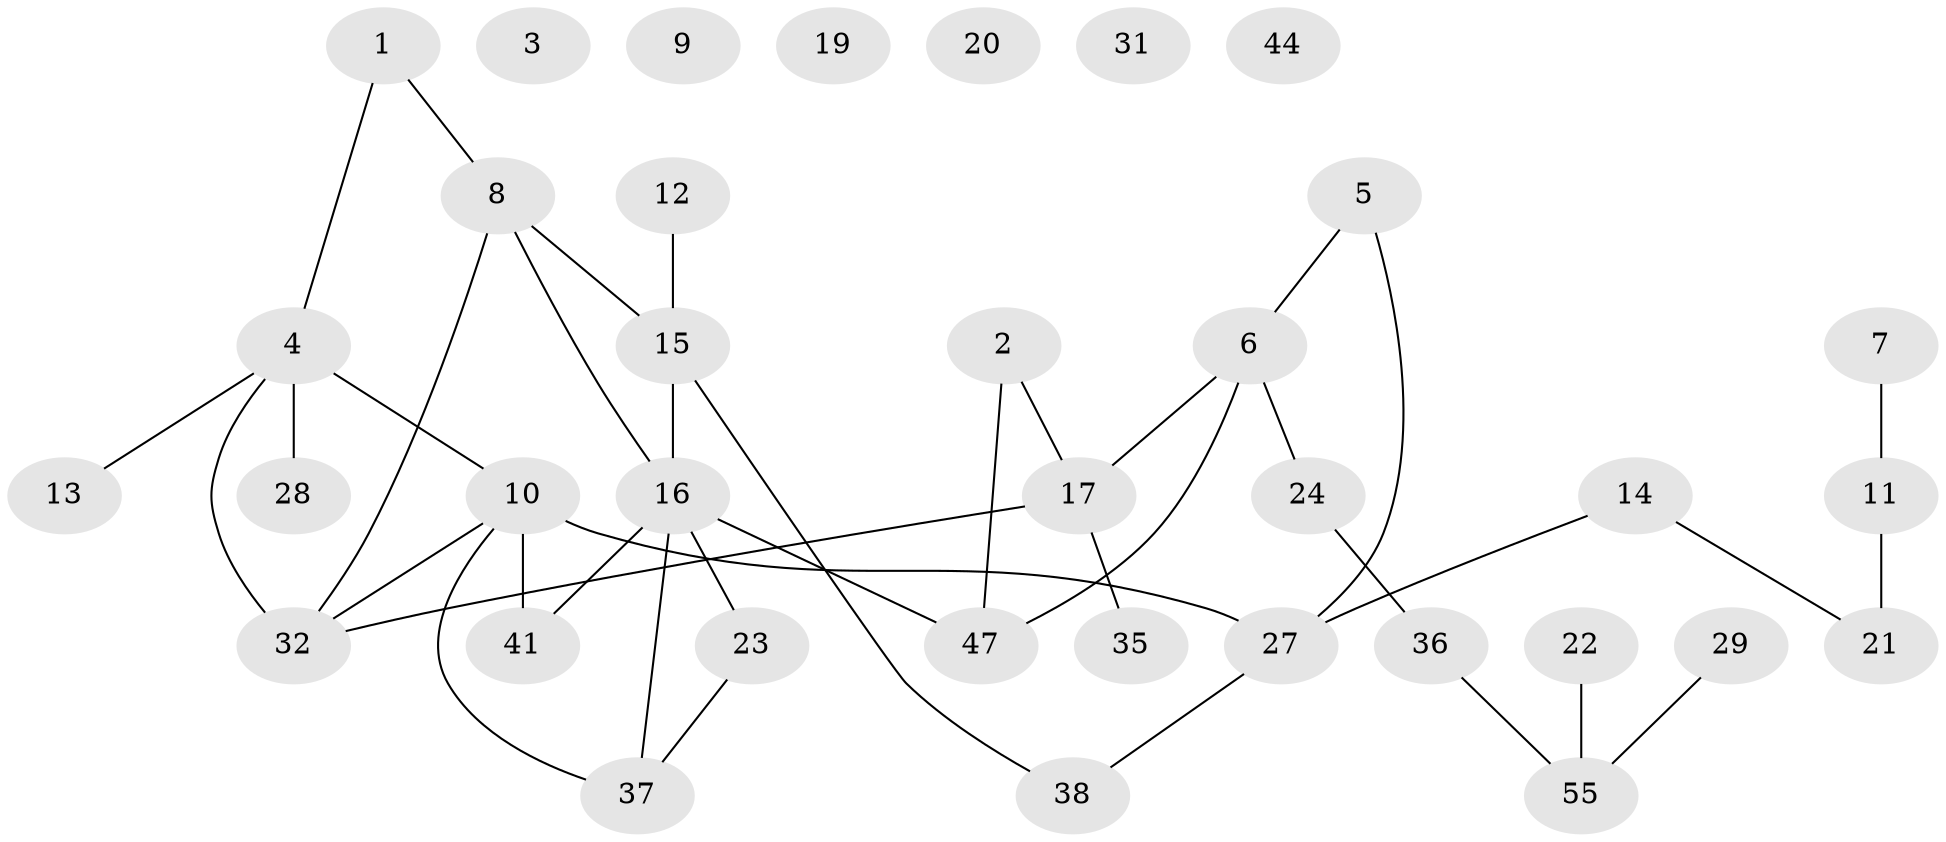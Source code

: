 // original degree distribution, {1: 0.2542372881355932, 3: 0.2711864406779661, 0: 0.06779661016949153, 4: 0.1016949152542373, 2: 0.288135593220339, 5: 0.01694915254237288}
// Generated by graph-tools (version 1.1) at 2025/41/03/06/25 10:41:20]
// undirected, 36 vertices, 39 edges
graph export_dot {
graph [start="1"]
  node [color=gray90,style=filled];
  1 [super="+40"];
  2 [super="+34"];
  3;
  4 [super="+48"];
  5 [super="+53"];
  6 [super="+30"];
  7;
  8 [super="+45"];
  9 [super="+51"];
  10 [super="+50"];
  11 [super="+42"];
  12;
  13 [super="+18"];
  14;
  15 [super="+25"];
  16 [super="+52"];
  17 [super="+54"];
  19;
  20 [super="+39"];
  21 [super="+58"];
  22;
  23 [super="+26"];
  24 [super="+46"];
  27 [super="+33"];
  28;
  29;
  31;
  32 [super="+49"];
  35;
  36 [super="+56"];
  37 [super="+43"];
  38;
  41 [super="+57"];
  44;
  47;
  55 [super="+59"];
  1 -- 8;
  1 -- 4;
  2 -- 17;
  2 -- 47;
  4 -- 28;
  4 -- 32;
  4 -- 13;
  4 -- 10;
  5 -- 27;
  5 -- 6;
  6 -- 47;
  6 -- 24;
  6 -- 17;
  7 -- 11;
  8 -- 15;
  8 -- 16;
  8 -- 32;
  10 -- 41;
  10 -- 32;
  10 -- 37;
  10 -- 27;
  11 -- 21;
  12 -- 15;
  14 -- 21;
  14 -- 27;
  15 -- 16;
  15 -- 38;
  16 -- 23;
  16 -- 37;
  16 -- 47;
  16 -- 41;
  17 -- 32;
  17 -- 35;
  22 -- 55 [weight=2];
  23 -- 37;
  24 -- 36;
  27 -- 38;
  29 -- 55;
  36 -- 55;
}
